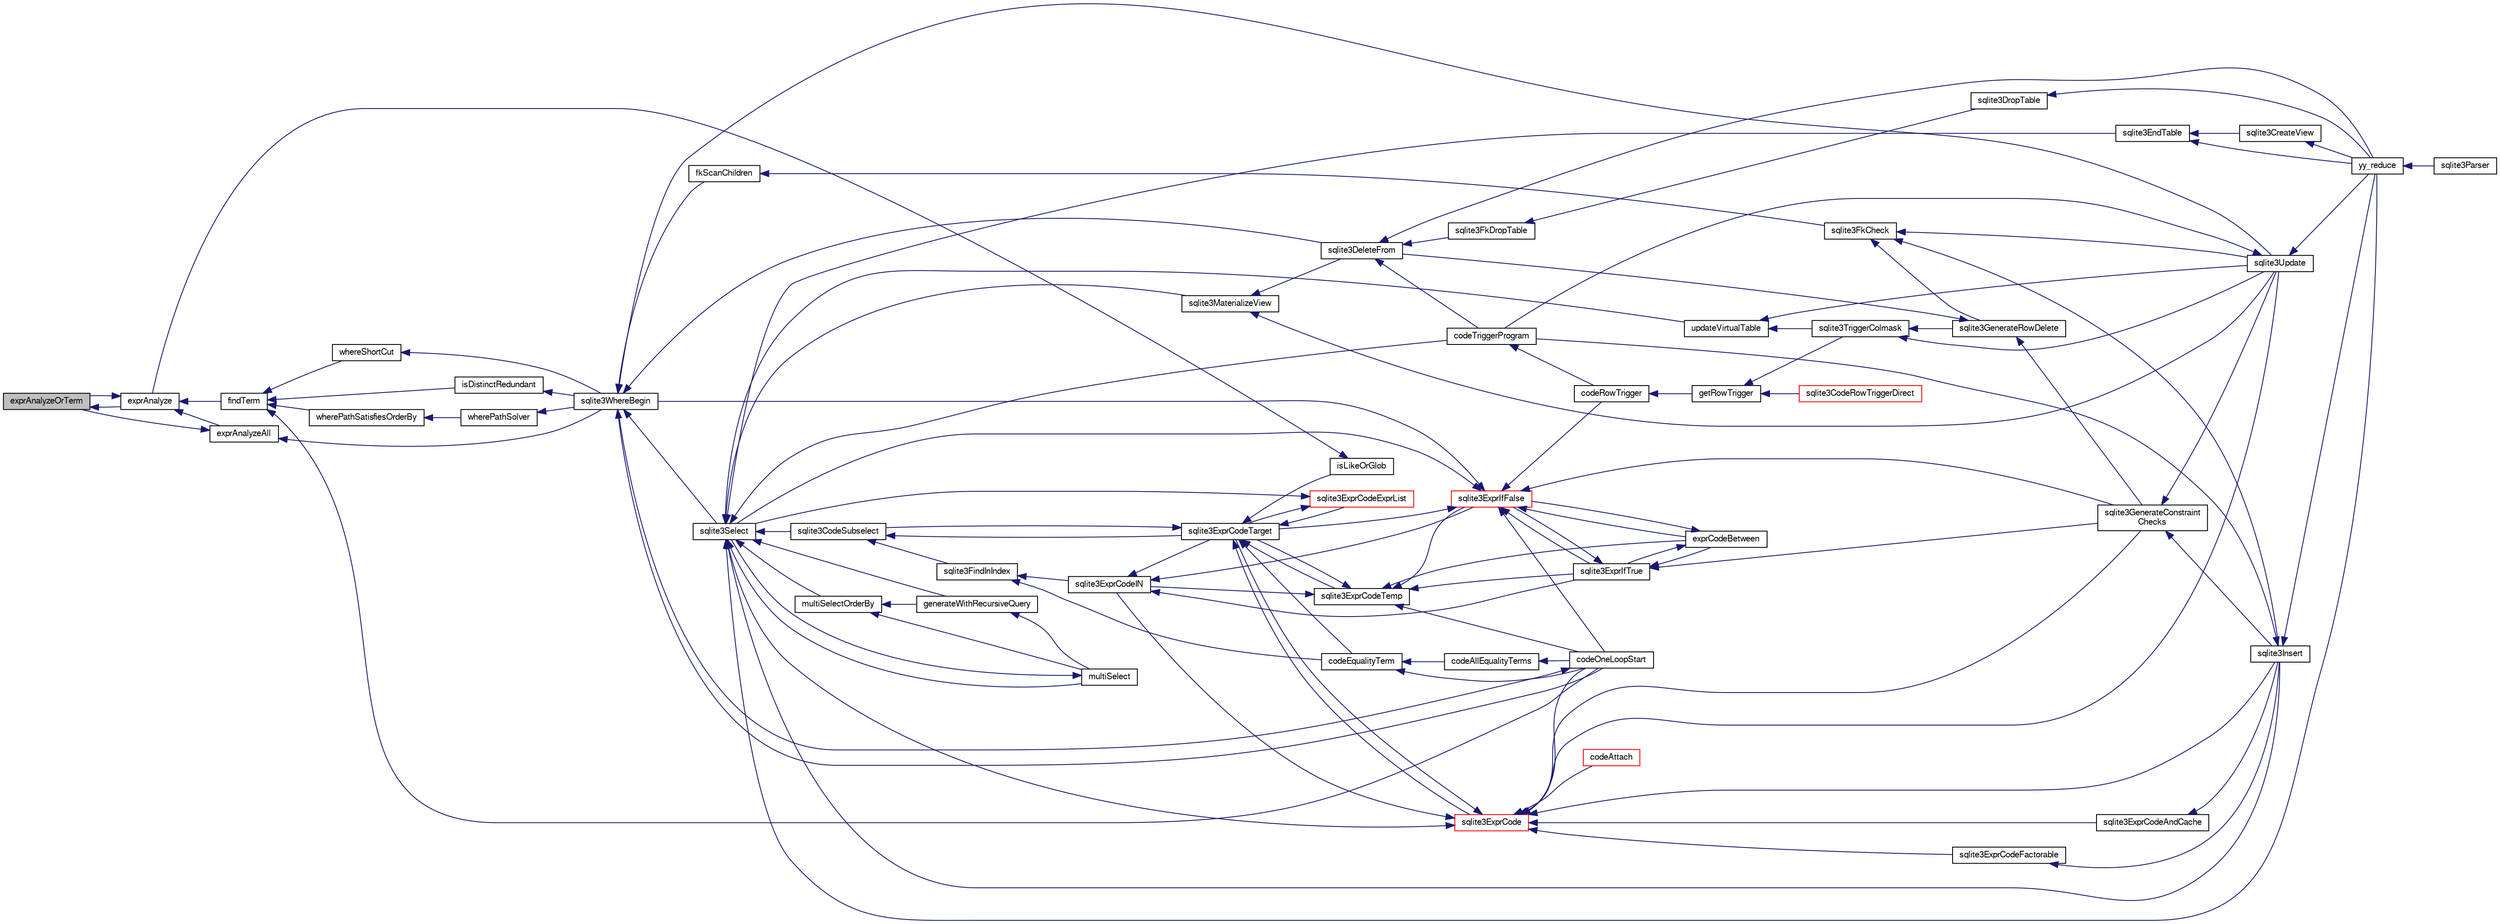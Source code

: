 digraph "exprAnalyzeOrTerm"
{
  edge [fontname="FreeSans",fontsize="10",labelfontname="FreeSans",labelfontsize="10"];
  node [fontname="FreeSans",fontsize="10",shape=record];
  rankdir="LR";
  Node104442 [label="exprAnalyzeOrTerm",height=0.2,width=0.4,color="black", fillcolor="grey75", style="filled", fontcolor="black"];
  Node104442 -> Node104443 [dir="back",color="midnightblue",fontsize="10",style="solid",fontname="FreeSans"];
  Node104443 [label="exprAnalyze",height=0.2,width=0.4,color="black", fillcolor="white", style="filled",URL="$sqlite3_8c.html#acb10e48c9a4184a4edd9bfd5b14ad0b7"];
  Node104443 -> Node104444 [dir="back",color="midnightblue",fontsize="10",style="solid",fontname="FreeSans"];
  Node104444 [label="findTerm",height=0.2,width=0.4,color="black", fillcolor="white", style="filled",URL="$sqlite3_8c.html#af26eb1eed85001fcf29fa189b631ac4b"];
  Node104444 -> Node104445 [dir="back",color="midnightblue",fontsize="10",style="solid",fontname="FreeSans"];
  Node104445 [label="isDistinctRedundant",height=0.2,width=0.4,color="black", fillcolor="white", style="filled",URL="$sqlite3_8c.html#acfc2ade61d376596f173a8f70fea379b"];
  Node104445 -> Node104446 [dir="back",color="midnightblue",fontsize="10",style="solid",fontname="FreeSans"];
  Node104446 [label="sqlite3WhereBegin",height=0.2,width=0.4,color="black", fillcolor="white", style="filled",URL="$sqlite3_8c.html#acad049f5c9a96a8118cffd5e5ce89f7c"];
  Node104446 -> Node104447 [dir="back",color="midnightblue",fontsize="10",style="solid",fontname="FreeSans"];
  Node104447 [label="sqlite3DeleteFrom",height=0.2,width=0.4,color="black", fillcolor="white", style="filled",URL="$sqlite3_8c.html#ab9b4b45349188b49eabb23f94608a091"];
  Node104447 -> Node104448 [dir="back",color="midnightblue",fontsize="10",style="solid",fontname="FreeSans"];
  Node104448 [label="sqlite3FkDropTable",height=0.2,width=0.4,color="black", fillcolor="white", style="filled",URL="$sqlite3_8c.html#a1218c6fc74e89152ceaa4760e82f5ef9"];
  Node104448 -> Node104449 [dir="back",color="midnightblue",fontsize="10",style="solid",fontname="FreeSans"];
  Node104449 [label="sqlite3DropTable",height=0.2,width=0.4,color="black", fillcolor="white", style="filled",URL="$sqlite3_8c.html#a5534f77364b5568783c0e50db3c9defb"];
  Node104449 -> Node104450 [dir="back",color="midnightblue",fontsize="10",style="solid",fontname="FreeSans"];
  Node104450 [label="yy_reduce",height=0.2,width=0.4,color="black", fillcolor="white", style="filled",URL="$sqlite3_8c.html#a7c419a9b25711c666a9a2449ef377f14"];
  Node104450 -> Node104451 [dir="back",color="midnightblue",fontsize="10",style="solid",fontname="FreeSans"];
  Node104451 [label="sqlite3Parser",height=0.2,width=0.4,color="black", fillcolor="white", style="filled",URL="$sqlite3_8c.html#a0327d71a5fabe0b6a343d78a2602e72a"];
  Node104447 -> Node104452 [dir="back",color="midnightblue",fontsize="10",style="solid",fontname="FreeSans"];
  Node104452 [label="codeTriggerProgram",height=0.2,width=0.4,color="black", fillcolor="white", style="filled",URL="$sqlite3_8c.html#a120801f59d9281d201d2ff4b2606836e"];
  Node104452 -> Node104453 [dir="back",color="midnightblue",fontsize="10",style="solid",fontname="FreeSans"];
  Node104453 [label="codeRowTrigger",height=0.2,width=0.4,color="black", fillcolor="white", style="filled",URL="$sqlite3_8c.html#a463cea5aaaf388b560b206570a0022fc"];
  Node104453 -> Node104454 [dir="back",color="midnightblue",fontsize="10",style="solid",fontname="FreeSans"];
  Node104454 [label="getRowTrigger",height=0.2,width=0.4,color="black", fillcolor="white", style="filled",URL="$sqlite3_8c.html#a69626ef20b540d1a2b19cf56f3f45689"];
  Node104454 -> Node104455 [dir="back",color="midnightblue",fontsize="10",style="solid",fontname="FreeSans"];
  Node104455 [label="sqlite3CodeRowTriggerDirect",height=0.2,width=0.4,color="red", fillcolor="white", style="filled",URL="$sqlite3_8c.html#ad92829f9001bcf89a0299dad5a48acd4"];
  Node104454 -> Node104462 [dir="back",color="midnightblue",fontsize="10",style="solid",fontname="FreeSans"];
  Node104462 [label="sqlite3TriggerColmask",height=0.2,width=0.4,color="black", fillcolor="white", style="filled",URL="$sqlite3_8c.html#acace8e99e37ae5e84ea03c65e820c540"];
  Node104462 -> Node104457 [dir="back",color="midnightblue",fontsize="10",style="solid",fontname="FreeSans"];
  Node104457 [label="sqlite3GenerateRowDelete",height=0.2,width=0.4,color="black", fillcolor="white", style="filled",URL="$sqlite3_8c.html#a2c76cbf3027fc18fdbb8cb4cd96b77d9"];
  Node104457 -> Node104447 [dir="back",color="midnightblue",fontsize="10",style="solid",fontname="FreeSans"];
  Node104457 -> Node104458 [dir="back",color="midnightblue",fontsize="10",style="solid",fontname="FreeSans"];
  Node104458 [label="sqlite3GenerateConstraint\lChecks",height=0.2,width=0.4,color="black", fillcolor="white", style="filled",URL="$sqlite3_8c.html#aef639c1e6a0c0a67ca6e7690ad931bd2"];
  Node104458 -> Node104459 [dir="back",color="midnightblue",fontsize="10",style="solid",fontname="FreeSans"];
  Node104459 [label="sqlite3Insert",height=0.2,width=0.4,color="black", fillcolor="white", style="filled",URL="$sqlite3_8c.html#a5b17c9c2000bae6bdff8e6be48d7dc2b"];
  Node104459 -> Node104452 [dir="back",color="midnightblue",fontsize="10",style="solid",fontname="FreeSans"];
  Node104459 -> Node104450 [dir="back",color="midnightblue",fontsize="10",style="solid",fontname="FreeSans"];
  Node104458 -> Node104460 [dir="back",color="midnightblue",fontsize="10",style="solid",fontname="FreeSans"];
  Node104460 [label="sqlite3Update",height=0.2,width=0.4,color="black", fillcolor="white", style="filled",URL="$sqlite3_8c.html#ac5aa67c46e8cc8174566fabe6809fafa"];
  Node104460 -> Node104452 [dir="back",color="midnightblue",fontsize="10",style="solid",fontname="FreeSans"];
  Node104460 -> Node104450 [dir="back",color="midnightblue",fontsize="10",style="solid",fontname="FreeSans"];
  Node104462 -> Node104460 [dir="back",color="midnightblue",fontsize="10",style="solid",fontname="FreeSans"];
  Node104447 -> Node104450 [dir="back",color="midnightblue",fontsize="10",style="solid",fontname="FreeSans"];
  Node104446 -> Node104463 [dir="back",color="midnightblue",fontsize="10",style="solid",fontname="FreeSans"];
  Node104463 [label="fkScanChildren",height=0.2,width=0.4,color="black", fillcolor="white", style="filled",URL="$sqlite3_8c.html#a67c9dcb484336b3155e7a82a037d4691"];
  Node104463 -> Node104464 [dir="back",color="midnightblue",fontsize="10",style="solid",fontname="FreeSans"];
  Node104464 [label="sqlite3FkCheck",height=0.2,width=0.4,color="black", fillcolor="white", style="filled",URL="$sqlite3_8c.html#aa38fb76c7d6f48f19772877a41703b92"];
  Node104464 -> Node104457 [dir="back",color="midnightblue",fontsize="10",style="solid",fontname="FreeSans"];
  Node104464 -> Node104459 [dir="back",color="midnightblue",fontsize="10",style="solid",fontname="FreeSans"];
  Node104464 -> Node104460 [dir="back",color="midnightblue",fontsize="10",style="solid",fontname="FreeSans"];
  Node104446 -> Node104465 [dir="back",color="midnightblue",fontsize="10",style="solid",fontname="FreeSans"];
  Node104465 [label="sqlite3Select",height=0.2,width=0.4,color="black", fillcolor="white", style="filled",URL="$sqlite3_8c.html#a2465ee8c956209ba4b272477b7c21a45"];
  Node104465 -> Node104466 [dir="back",color="midnightblue",fontsize="10",style="solid",fontname="FreeSans"];
  Node104466 [label="sqlite3CodeSubselect",height=0.2,width=0.4,color="black", fillcolor="white", style="filled",URL="$sqlite3_8c.html#aa69b46d2204a1d1b110107a1be12ee0c"];
  Node104466 -> Node104467 [dir="back",color="midnightblue",fontsize="10",style="solid",fontname="FreeSans"];
  Node104467 [label="sqlite3FindInIndex",height=0.2,width=0.4,color="black", fillcolor="white", style="filled",URL="$sqlite3_8c.html#af7d8c56ab0231f44bb5f87b3fafeffb2"];
  Node104467 -> Node104468 [dir="back",color="midnightblue",fontsize="10",style="solid",fontname="FreeSans"];
  Node104468 [label="sqlite3ExprCodeIN",height=0.2,width=0.4,color="black", fillcolor="white", style="filled",URL="$sqlite3_8c.html#ad9cf4f5b5ffb90c24a4a0900c8626193"];
  Node104468 -> Node104469 [dir="back",color="midnightblue",fontsize="10",style="solid",fontname="FreeSans"];
  Node104469 [label="sqlite3ExprCodeTarget",height=0.2,width=0.4,color="black", fillcolor="white", style="filled",URL="$sqlite3_8c.html#a4f308397a0a3ed299ed31aaa1ae2a293"];
  Node104469 -> Node104466 [dir="back",color="midnightblue",fontsize="10",style="solid",fontname="FreeSans"];
  Node104469 -> Node104470 [dir="back",color="midnightblue",fontsize="10",style="solid",fontname="FreeSans"];
  Node104470 [label="sqlite3ExprCodeTemp",height=0.2,width=0.4,color="black", fillcolor="white", style="filled",URL="$sqlite3_8c.html#a3bc5c1ccb3c5851847e2aeb4a84ae1fc"];
  Node104470 -> Node104468 [dir="back",color="midnightblue",fontsize="10",style="solid",fontname="FreeSans"];
  Node104470 -> Node104469 [dir="back",color="midnightblue",fontsize="10",style="solid",fontname="FreeSans"];
  Node104470 -> Node104471 [dir="back",color="midnightblue",fontsize="10",style="solid",fontname="FreeSans"];
  Node104471 [label="exprCodeBetween",height=0.2,width=0.4,color="black", fillcolor="white", style="filled",URL="$sqlite3_8c.html#abd053493214542bca8f406f42145d173"];
  Node104471 -> Node104472 [dir="back",color="midnightblue",fontsize="10",style="solid",fontname="FreeSans"];
  Node104472 [label="sqlite3ExprIfTrue",height=0.2,width=0.4,color="black", fillcolor="white", style="filled",URL="$sqlite3_8c.html#ad93a55237c23e1b743ab1f59df1a1444"];
  Node104472 -> Node104471 [dir="back",color="midnightblue",fontsize="10",style="solid",fontname="FreeSans"];
  Node104472 -> Node104473 [dir="back",color="midnightblue",fontsize="10",style="solid",fontname="FreeSans"];
  Node104473 [label="sqlite3ExprIfFalse",height=0.2,width=0.4,color="red", fillcolor="white", style="filled",URL="$sqlite3_8c.html#af97ecccb5d56e321e118414b08f65b71"];
  Node104473 -> Node104469 [dir="back",color="midnightblue",fontsize="10",style="solid",fontname="FreeSans"];
  Node104473 -> Node104471 [dir="back",color="midnightblue",fontsize="10",style="solid",fontname="FreeSans"];
  Node104473 -> Node104472 [dir="back",color="midnightblue",fontsize="10",style="solid",fontname="FreeSans"];
  Node104473 -> Node104458 [dir="back",color="midnightblue",fontsize="10",style="solid",fontname="FreeSans"];
  Node104473 -> Node104465 [dir="back",color="midnightblue",fontsize="10",style="solid",fontname="FreeSans"];
  Node104473 -> Node104453 [dir="back",color="midnightblue",fontsize="10",style="solid",fontname="FreeSans"];
  Node104473 -> Node104487 [dir="back",color="midnightblue",fontsize="10",style="solid",fontname="FreeSans"];
  Node104487 [label="codeOneLoopStart",height=0.2,width=0.4,color="black", fillcolor="white", style="filled",URL="$sqlite3_8c.html#aa868875120b151c169cc79139ed6e008"];
  Node104487 -> Node104446 [dir="back",color="midnightblue",fontsize="10",style="solid",fontname="FreeSans"];
  Node104473 -> Node104446 [dir="back",color="midnightblue",fontsize="10",style="solid",fontname="FreeSans"];
  Node104472 -> Node104458 [dir="back",color="midnightblue",fontsize="10",style="solid",fontname="FreeSans"];
  Node104471 -> Node104473 [dir="back",color="midnightblue",fontsize="10",style="solid",fontname="FreeSans"];
  Node104470 -> Node104472 [dir="back",color="midnightblue",fontsize="10",style="solid",fontname="FreeSans"];
  Node104470 -> Node104473 [dir="back",color="midnightblue",fontsize="10",style="solid",fontname="FreeSans"];
  Node104470 -> Node104487 [dir="back",color="midnightblue",fontsize="10",style="solid",fontname="FreeSans"];
  Node104469 -> Node104488 [dir="back",color="midnightblue",fontsize="10",style="solid",fontname="FreeSans"];
  Node104488 [label="sqlite3ExprCode",height=0.2,width=0.4,color="red", fillcolor="white", style="filled",URL="$sqlite3_8c.html#a75f270fb0b111b86924cca4ea507b417"];
  Node104488 -> Node104468 [dir="back",color="midnightblue",fontsize="10",style="solid",fontname="FreeSans"];
  Node104488 -> Node104469 [dir="back",color="midnightblue",fontsize="10",style="solid",fontname="FreeSans"];
  Node104488 -> Node104489 [dir="back",color="midnightblue",fontsize="10",style="solid",fontname="FreeSans"];
  Node104489 [label="sqlite3ExprCodeFactorable",height=0.2,width=0.4,color="black", fillcolor="white", style="filled",URL="$sqlite3_8c.html#a843f7fd58eec5a683c1fd8435fcd1e84"];
  Node104489 -> Node104459 [dir="back",color="midnightblue",fontsize="10",style="solid",fontname="FreeSans"];
  Node104488 -> Node104490 [dir="back",color="midnightblue",fontsize="10",style="solid",fontname="FreeSans"];
  Node104490 [label="sqlite3ExprCodeAndCache",height=0.2,width=0.4,color="black", fillcolor="white", style="filled",URL="$sqlite3_8c.html#ae3e46527d9b7fc9cb9236d21a5e6b1d8"];
  Node104490 -> Node104459 [dir="back",color="midnightblue",fontsize="10",style="solid",fontname="FreeSans"];
  Node104488 -> Node104491 [dir="back",color="midnightblue",fontsize="10",style="solid",fontname="FreeSans"];
  Node104491 [label="codeAttach",height=0.2,width=0.4,color="red", fillcolor="white", style="filled",URL="$sqlite3_8c.html#ade4e9e30d828a19c191fdcb098676d5b"];
  Node104488 -> Node104459 [dir="back",color="midnightblue",fontsize="10",style="solid",fontname="FreeSans"];
  Node104488 -> Node104458 [dir="back",color="midnightblue",fontsize="10",style="solid",fontname="FreeSans"];
  Node104488 -> Node104465 [dir="back",color="midnightblue",fontsize="10",style="solid",fontname="FreeSans"];
  Node104488 -> Node104460 [dir="back",color="midnightblue",fontsize="10",style="solid",fontname="FreeSans"];
  Node104488 -> Node104487 [dir="back",color="midnightblue",fontsize="10",style="solid",fontname="FreeSans"];
  Node104469 -> Node104500 [dir="back",color="midnightblue",fontsize="10",style="solid",fontname="FreeSans"];
  Node104500 [label="sqlite3ExprCodeExprList",height=0.2,width=0.4,color="red", fillcolor="white", style="filled",URL="$sqlite3_8c.html#a05b2b3dc3de7565de24eb3a2ff4e9566"];
  Node104500 -> Node104469 [dir="back",color="midnightblue",fontsize="10",style="solid",fontname="FreeSans"];
  Node104500 -> Node104465 [dir="back",color="midnightblue",fontsize="10",style="solid",fontname="FreeSans"];
  Node104469 -> Node104503 [dir="back",color="midnightblue",fontsize="10",style="solid",fontname="FreeSans"];
  Node104503 [label="isLikeOrGlob",height=0.2,width=0.4,color="black", fillcolor="white", style="filled",URL="$sqlite3_8c.html#a6c38e495198bf8976f68d1a6ebd74a50"];
  Node104503 -> Node104443 [dir="back",color="midnightblue",fontsize="10",style="solid",fontname="FreeSans"];
  Node104469 -> Node104504 [dir="back",color="midnightblue",fontsize="10",style="solid",fontname="FreeSans"];
  Node104504 [label="codeEqualityTerm",height=0.2,width=0.4,color="black", fillcolor="white", style="filled",URL="$sqlite3_8c.html#ad88a57073f031452c9843e97f15acc47"];
  Node104504 -> Node104505 [dir="back",color="midnightblue",fontsize="10",style="solid",fontname="FreeSans"];
  Node104505 [label="codeAllEqualityTerms",height=0.2,width=0.4,color="black", fillcolor="white", style="filled",URL="$sqlite3_8c.html#a3095598b812500a4efe41bf17cd49381"];
  Node104505 -> Node104487 [dir="back",color="midnightblue",fontsize="10",style="solid",fontname="FreeSans"];
  Node104504 -> Node104487 [dir="back",color="midnightblue",fontsize="10",style="solid",fontname="FreeSans"];
  Node104468 -> Node104472 [dir="back",color="midnightblue",fontsize="10",style="solid",fontname="FreeSans"];
  Node104468 -> Node104473 [dir="back",color="midnightblue",fontsize="10",style="solid",fontname="FreeSans"];
  Node104467 -> Node104504 [dir="back",color="midnightblue",fontsize="10",style="solid",fontname="FreeSans"];
  Node104466 -> Node104469 [dir="back",color="midnightblue",fontsize="10",style="solid",fontname="FreeSans"];
  Node104465 -> Node104479 [dir="back",color="midnightblue",fontsize="10",style="solid",fontname="FreeSans"];
  Node104479 [label="sqlite3EndTable",height=0.2,width=0.4,color="black", fillcolor="white", style="filled",URL="$sqlite3_8c.html#a7b5f2c66c0f0b6f819d970ca389768b0"];
  Node104479 -> Node104480 [dir="back",color="midnightblue",fontsize="10",style="solid",fontname="FreeSans"];
  Node104480 [label="sqlite3CreateView",height=0.2,width=0.4,color="black", fillcolor="white", style="filled",URL="$sqlite3_8c.html#a9d85cb00ff71dee5cd9a019503a6982e"];
  Node104480 -> Node104450 [dir="back",color="midnightblue",fontsize="10",style="solid",fontname="FreeSans"];
  Node104479 -> Node104450 [dir="back",color="midnightblue",fontsize="10",style="solid",fontname="FreeSans"];
  Node104465 -> Node104506 [dir="back",color="midnightblue",fontsize="10",style="solid",fontname="FreeSans"];
  Node104506 [label="sqlite3MaterializeView",height=0.2,width=0.4,color="black", fillcolor="white", style="filled",URL="$sqlite3_8c.html#a4557984b0b75f998fb0c3f231c9b1def"];
  Node104506 -> Node104447 [dir="back",color="midnightblue",fontsize="10",style="solid",fontname="FreeSans"];
  Node104506 -> Node104460 [dir="back",color="midnightblue",fontsize="10",style="solid",fontname="FreeSans"];
  Node104465 -> Node104459 [dir="back",color="midnightblue",fontsize="10",style="solid",fontname="FreeSans"];
  Node104465 -> Node104496 [dir="back",color="midnightblue",fontsize="10",style="solid",fontname="FreeSans"];
  Node104496 [label="generateWithRecursiveQuery",height=0.2,width=0.4,color="black", fillcolor="white", style="filled",URL="$sqlite3_8c.html#ade2c3663fa9c3b9676507984b9483942"];
  Node104496 -> Node104497 [dir="back",color="midnightblue",fontsize="10",style="solid",fontname="FreeSans"];
  Node104497 [label="multiSelect",height=0.2,width=0.4,color="black", fillcolor="white", style="filled",URL="$sqlite3_8c.html#a6456c61f3d9b2389738753cedfa24fa7"];
  Node104497 -> Node104465 [dir="back",color="midnightblue",fontsize="10",style="solid",fontname="FreeSans"];
  Node104465 -> Node104497 [dir="back",color="midnightblue",fontsize="10",style="solid",fontname="FreeSans"];
  Node104465 -> Node104498 [dir="back",color="midnightblue",fontsize="10",style="solid",fontname="FreeSans"];
  Node104498 [label="multiSelectOrderBy",height=0.2,width=0.4,color="black", fillcolor="white", style="filled",URL="$sqlite3_8c.html#afcdb8488c6f4dfdadaf9f04bca35b808"];
  Node104498 -> Node104496 [dir="back",color="midnightblue",fontsize="10",style="solid",fontname="FreeSans"];
  Node104498 -> Node104497 [dir="back",color="midnightblue",fontsize="10",style="solid",fontname="FreeSans"];
  Node104465 -> Node104452 [dir="back",color="midnightblue",fontsize="10",style="solid",fontname="FreeSans"];
  Node104465 -> Node104507 [dir="back",color="midnightblue",fontsize="10",style="solid",fontname="FreeSans"];
  Node104507 [label="updateVirtualTable",height=0.2,width=0.4,color="black", fillcolor="white", style="filled",URL="$sqlite3_8c.html#a740220531db9293c39a2cdd7da3f74e1"];
  Node104507 -> Node104462 [dir="back",color="midnightblue",fontsize="10",style="solid",fontname="FreeSans"];
  Node104507 -> Node104460 [dir="back",color="midnightblue",fontsize="10",style="solid",fontname="FreeSans"];
  Node104465 -> Node104450 [dir="back",color="midnightblue",fontsize="10",style="solid",fontname="FreeSans"];
  Node104446 -> Node104460 [dir="back",color="midnightblue",fontsize="10",style="solid",fontname="FreeSans"];
  Node104446 -> Node104487 [dir="back",color="midnightblue",fontsize="10",style="solid",fontname="FreeSans"];
  Node104444 -> Node104487 [dir="back",color="midnightblue",fontsize="10",style="solid",fontname="FreeSans"];
  Node104444 -> Node104508 [dir="back",color="midnightblue",fontsize="10",style="solid",fontname="FreeSans"];
  Node104508 [label="wherePathSatisfiesOrderBy",height=0.2,width=0.4,color="black", fillcolor="white", style="filled",URL="$sqlite3_8c.html#a0d0fdea0c17942906bcb742c15cf8861"];
  Node104508 -> Node104509 [dir="back",color="midnightblue",fontsize="10",style="solid",fontname="FreeSans"];
  Node104509 [label="wherePathSolver",height=0.2,width=0.4,color="black", fillcolor="white", style="filled",URL="$sqlite3_8c.html#aebc15a04540468c220b31d00e9b29fe6"];
  Node104509 -> Node104446 [dir="back",color="midnightblue",fontsize="10",style="solid",fontname="FreeSans"];
  Node104444 -> Node104510 [dir="back",color="midnightblue",fontsize="10",style="solid",fontname="FreeSans"];
  Node104510 [label="whereShortCut",height=0.2,width=0.4,color="black", fillcolor="white", style="filled",URL="$sqlite3_8c.html#ae1e6727024b08b6596d4d28882587b86"];
  Node104510 -> Node104446 [dir="back",color="midnightblue",fontsize="10",style="solid",fontname="FreeSans"];
  Node104443 -> Node104511 [dir="back",color="midnightblue",fontsize="10",style="solid",fontname="FreeSans"];
  Node104511 [label="exprAnalyzeAll",height=0.2,width=0.4,color="black", fillcolor="white", style="filled",URL="$sqlite3_8c.html#a2e7a957af98e240fa68e34d6ff639437"];
  Node104511 -> Node104442 [dir="back",color="midnightblue",fontsize="10",style="solid",fontname="FreeSans"];
  Node104511 -> Node104446 [dir="back",color="midnightblue",fontsize="10",style="solid",fontname="FreeSans"];
  Node104443 -> Node104442 [dir="back",color="midnightblue",fontsize="10",style="solid",fontname="FreeSans"];
}
